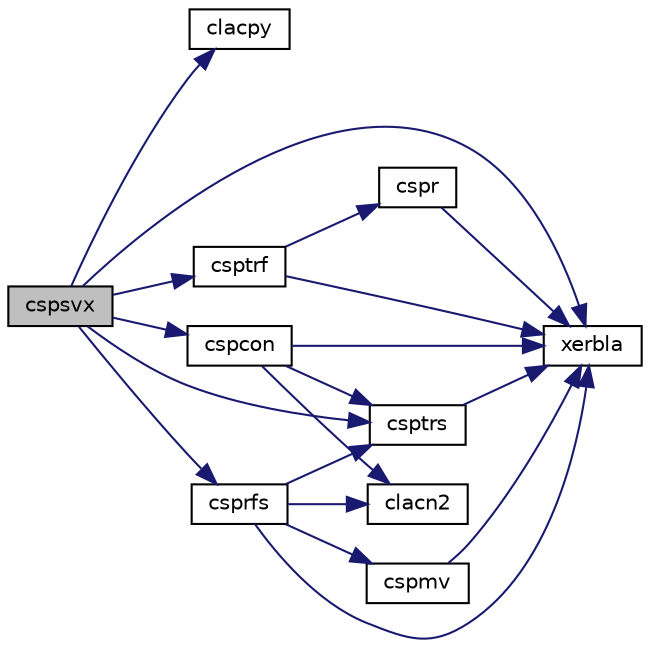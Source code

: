 digraph "cspsvx"
{
 // LATEX_PDF_SIZE
  edge [fontname="Helvetica",fontsize="10",labelfontname="Helvetica",labelfontsize="10"];
  node [fontname="Helvetica",fontsize="10",shape=record];
  rankdir="LR";
  Node1 [label="cspsvx",height=0.2,width=0.4,color="black", fillcolor="grey75", style="filled", fontcolor="black",tooltip="CSPSVX computes the solution to system of linear equations A * X = B for OTHER matrices"];
  Node1 -> Node2 [color="midnightblue",fontsize="10",style="solid",fontname="Helvetica"];
  Node2 [label="clacpy",height=0.2,width=0.4,color="black", fillcolor="white", style="filled",URL="$clacpy_8f.html#afcee53f42831342f7c863bfc55d2d159",tooltip="CLACPY copies all or part of one two-dimensional array to another."];
  Node1 -> Node3 [color="midnightblue",fontsize="10",style="solid",fontname="Helvetica"];
  Node3 [label="cspcon",height=0.2,width=0.4,color="black", fillcolor="white", style="filled",URL="$cspcon_8f.html#ac22688b3dab3d5ad0c0350dbb65f333b",tooltip="CSPCON"];
  Node3 -> Node4 [color="midnightblue",fontsize="10",style="solid",fontname="Helvetica"];
  Node4 [label="clacn2",height=0.2,width=0.4,color="black", fillcolor="white", style="filled",URL="$clacn2_8f.html#ab908babe3ec3648412de15e0f8ab4479",tooltip="CLACN2 estimates the 1-norm of a square matrix, using reverse communication for evaluating matrix-vec..."];
  Node3 -> Node5 [color="midnightblue",fontsize="10",style="solid",fontname="Helvetica"];
  Node5 [label="csptrs",height=0.2,width=0.4,color="black", fillcolor="white", style="filled",URL="$csptrs_8f.html#a9120b3296e7560a08de3f12b1fa9464b",tooltip="CSPTRS"];
  Node5 -> Node6 [color="midnightblue",fontsize="10",style="solid",fontname="Helvetica"];
  Node6 [label="xerbla",height=0.2,width=0.4,color="black", fillcolor="white", style="filled",URL="$xerbla_8f.html#a377ee61015baf8dea7770b3a404b1c07",tooltip="XERBLA"];
  Node3 -> Node6 [color="midnightblue",fontsize="10",style="solid",fontname="Helvetica"];
  Node1 -> Node7 [color="midnightblue",fontsize="10",style="solid",fontname="Helvetica"];
  Node7 [label="csprfs",height=0.2,width=0.4,color="black", fillcolor="white", style="filled",URL="$csprfs_8f.html#a7d3d6c6fadecbc5844cd0685bed4f027",tooltip="CSPRFS"];
  Node7 -> Node4 [color="midnightblue",fontsize="10",style="solid",fontname="Helvetica"];
  Node7 -> Node8 [color="midnightblue",fontsize="10",style="solid",fontname="Helvetica"];
  Node8 [label="cspmv",height=0.2,width=0.4,color="black", fillcolor="white", style="filled",URL="$cspmv_8f.html#afc01629cdde2db1e97d122a55cda415c",tooltip="CSPMV computes a matrix-vector product for complex vectors using a complex symmetric packed matrix"];
  Node8 -> Node6 [color="midnightblue",fontsize="10",style="solid",fontname="Helvetica"];
  Node7 -> Node5 [color="midnightblue",fontsize="10",style="solid",fontname="Helvetica"];
  Node7 -> Node6 [color="midnightblue",fontsize="10",style="solid",fontname="Helvetica"];
  Node1 -> Node9 [color="midnightblue",fontsize="10",style="solid",fontname="Helvetica"];
  Node9 [label="csptrf",height=0.2,width=0.4,color="black", fillcolor="white", style="filled",URL="$csptrf_8f.html#a9c02ad59acf5b1c292e048ddb0297dde",tooltip="CSPTRF"];
  Node9 -> Node10 [color="midnightblue",fontsize="10",style="solid",fontname="Helvetica"];
  Node10 [label="cspr",height=0.2,width=0.4,color="black", fillcolor="white", style="filled",URL="$cspr_8f.html#aea7ebfdb562ff4c7ebcf717762204254",tooltip="CSPR performs the symmetrical rank-1 update of a complex symmetric packed matrix."];
  Node10 -> Node6 [color="midnightblue",fontsize="10",style="solid",fontname="Helvetica"];
  Node9 -> Node6 [color="midnightblue",fontsize="10",style="solid",fontname="Helvetica"];
  Node1 -> Node5 [color="midnightblue",fontsize="10",style="solid",fontname="Helvetica"];
  Node1 -> Node6 [color="midnightblue",fontsize="10",style="solid",fontname="Helvetica"];
}

